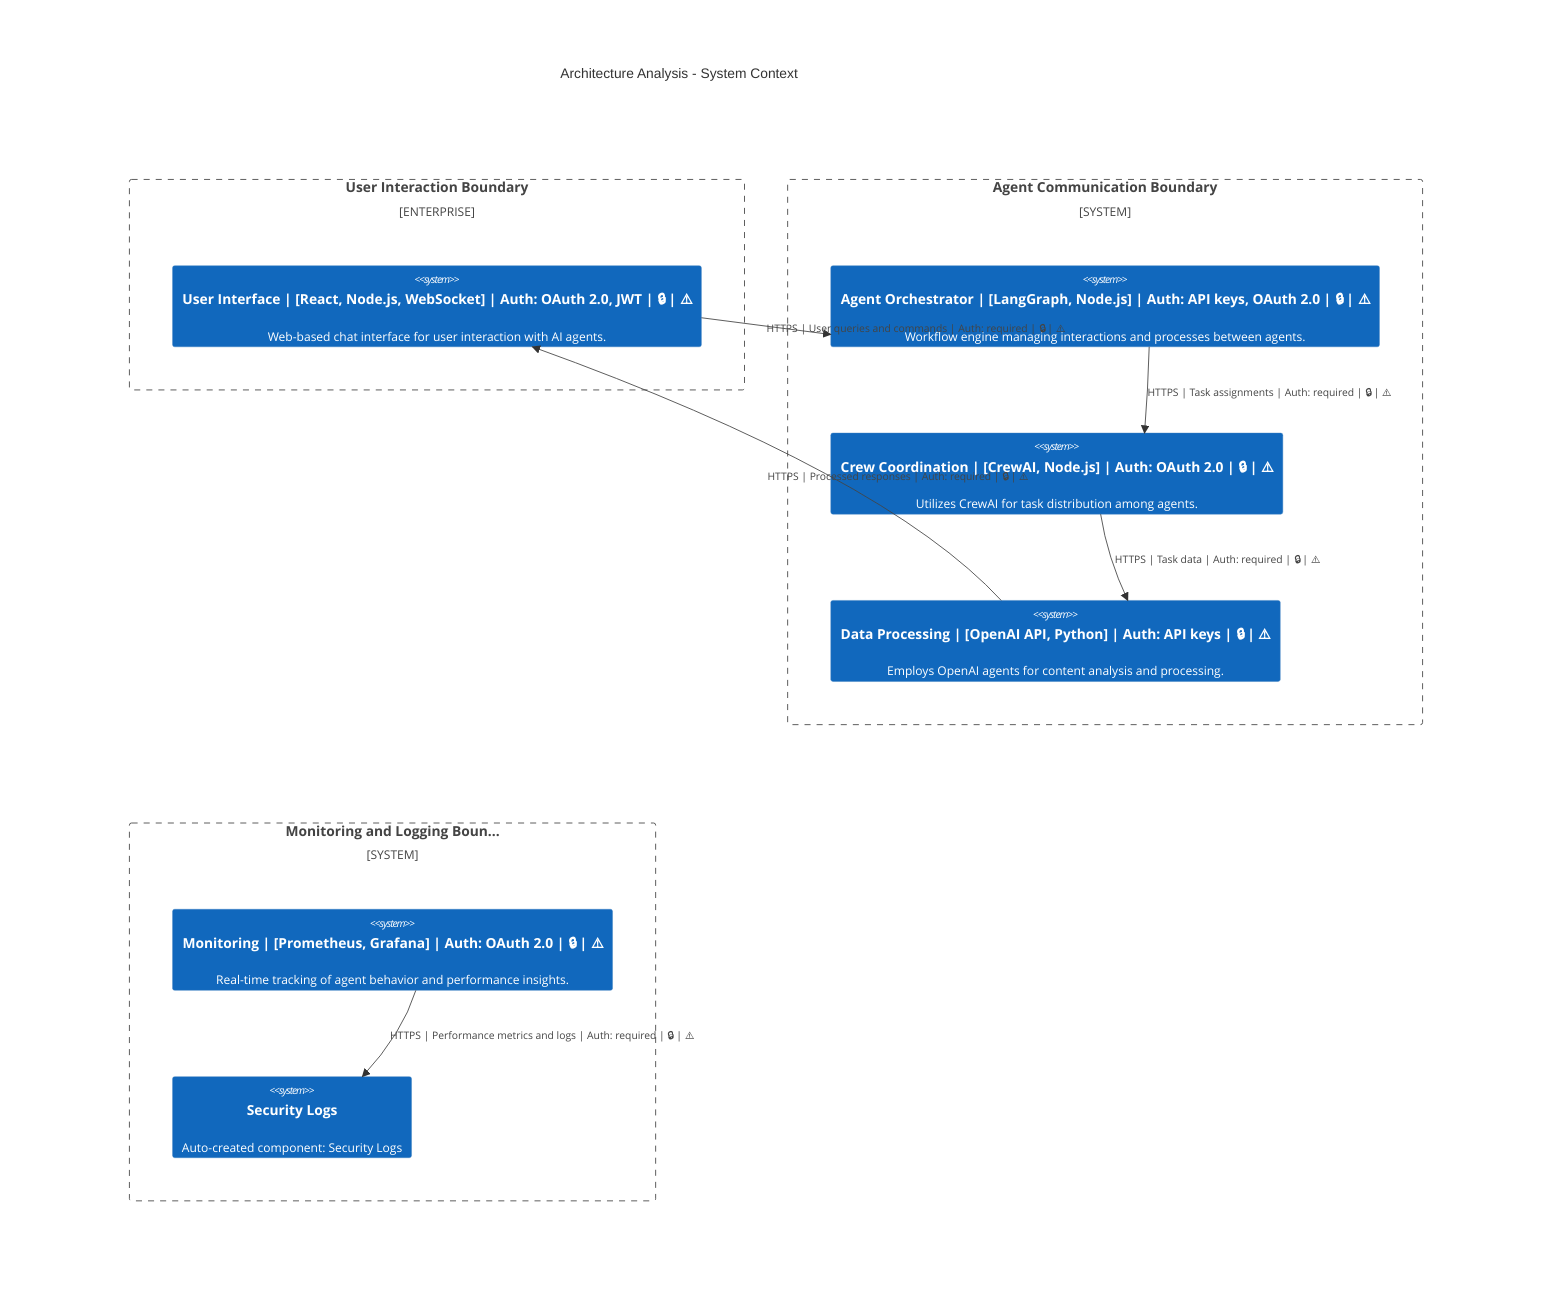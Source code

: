 C4Context
    title Architecture Analysis - System Context
    Enterprise_Boundary(tb_User_Interaction_Boundary, "User Interaction Boundary") {
        System(User_Interface, "User Interface | [React, Node.js, WebSocket] | Auth: OAuth 2.0, JWT | 🔒 | ⚠️", "Web-based chat interface for user interaction with AI agents.")
        System(Agent_Orchestrator, "Agent Orchestrator | [LangGraph, Node.js] | Auth: API keys, OAuth 2.0 | 🔒 | ⚠️", "Workflow engine managing interactions and processes between agents.")
    }
    System_Boundary(tb_Agent_Communication_Boundary, "Agent Communication Boundary") {
        System(Agent_Orchestrator, "Agent Orchestrator | [LangGraph, Node.js] | Auth: API keys, OAuth 2.0 | 🔒 | ⚠️", "Workflow engine managing interactions and processes between agents.")
        System(Crew_Coordination, "Crew Coordination | [CrewAI, Node.js] | Auth: OAuth 2.0 | 🔒 | ⚠️", "Utilizes CrewAI for task distribution among agents.")
        System(Data_Processing, "Data Processing | [OpenAI API, Python] | Auth: API keys | 🔒 | ⚠️", "Employs OpenAI agents for content analysis and processing.")
    }
    System_Boundary(tb_Monitoring_and_Logging_Boundary, "Monitoring and Logging Boun...") {
        System(Monitoring, "Monitoring | [Prometheus, Grafana] | Auth: OAuth 2.0 | 🔒 | ⚠️", "Real-time tracking of agent behavior and performance insights.")
        System(Security_Logs, "Security Logs", "Auto-created component: Security Logs")
    }

    Rel(User_Interface, Agent_Orchestrator, "HTTPS | User queries and commands | Auth: required | 🔒 | ⚠️")
    Rel(Agent_Orchestrator, Crew_Coordination, "HTTPS | Task assignments | Auth: required | 🔒 | ⚠️")
    Rel(Crew_Coordination, Data_Processing, "HTTPS | Task data | Auth: required | 🔒 | ⚠️")
    Rel(Data_Processing, User_Interface, "HTTPS | Processed responses | Auth: required | 🔒 | ⚠️")
    Rel(Monitoring, Security_Logs, "HTTPS | Performance metrics and logs | Auth: required | 🔒 | ⚠️")